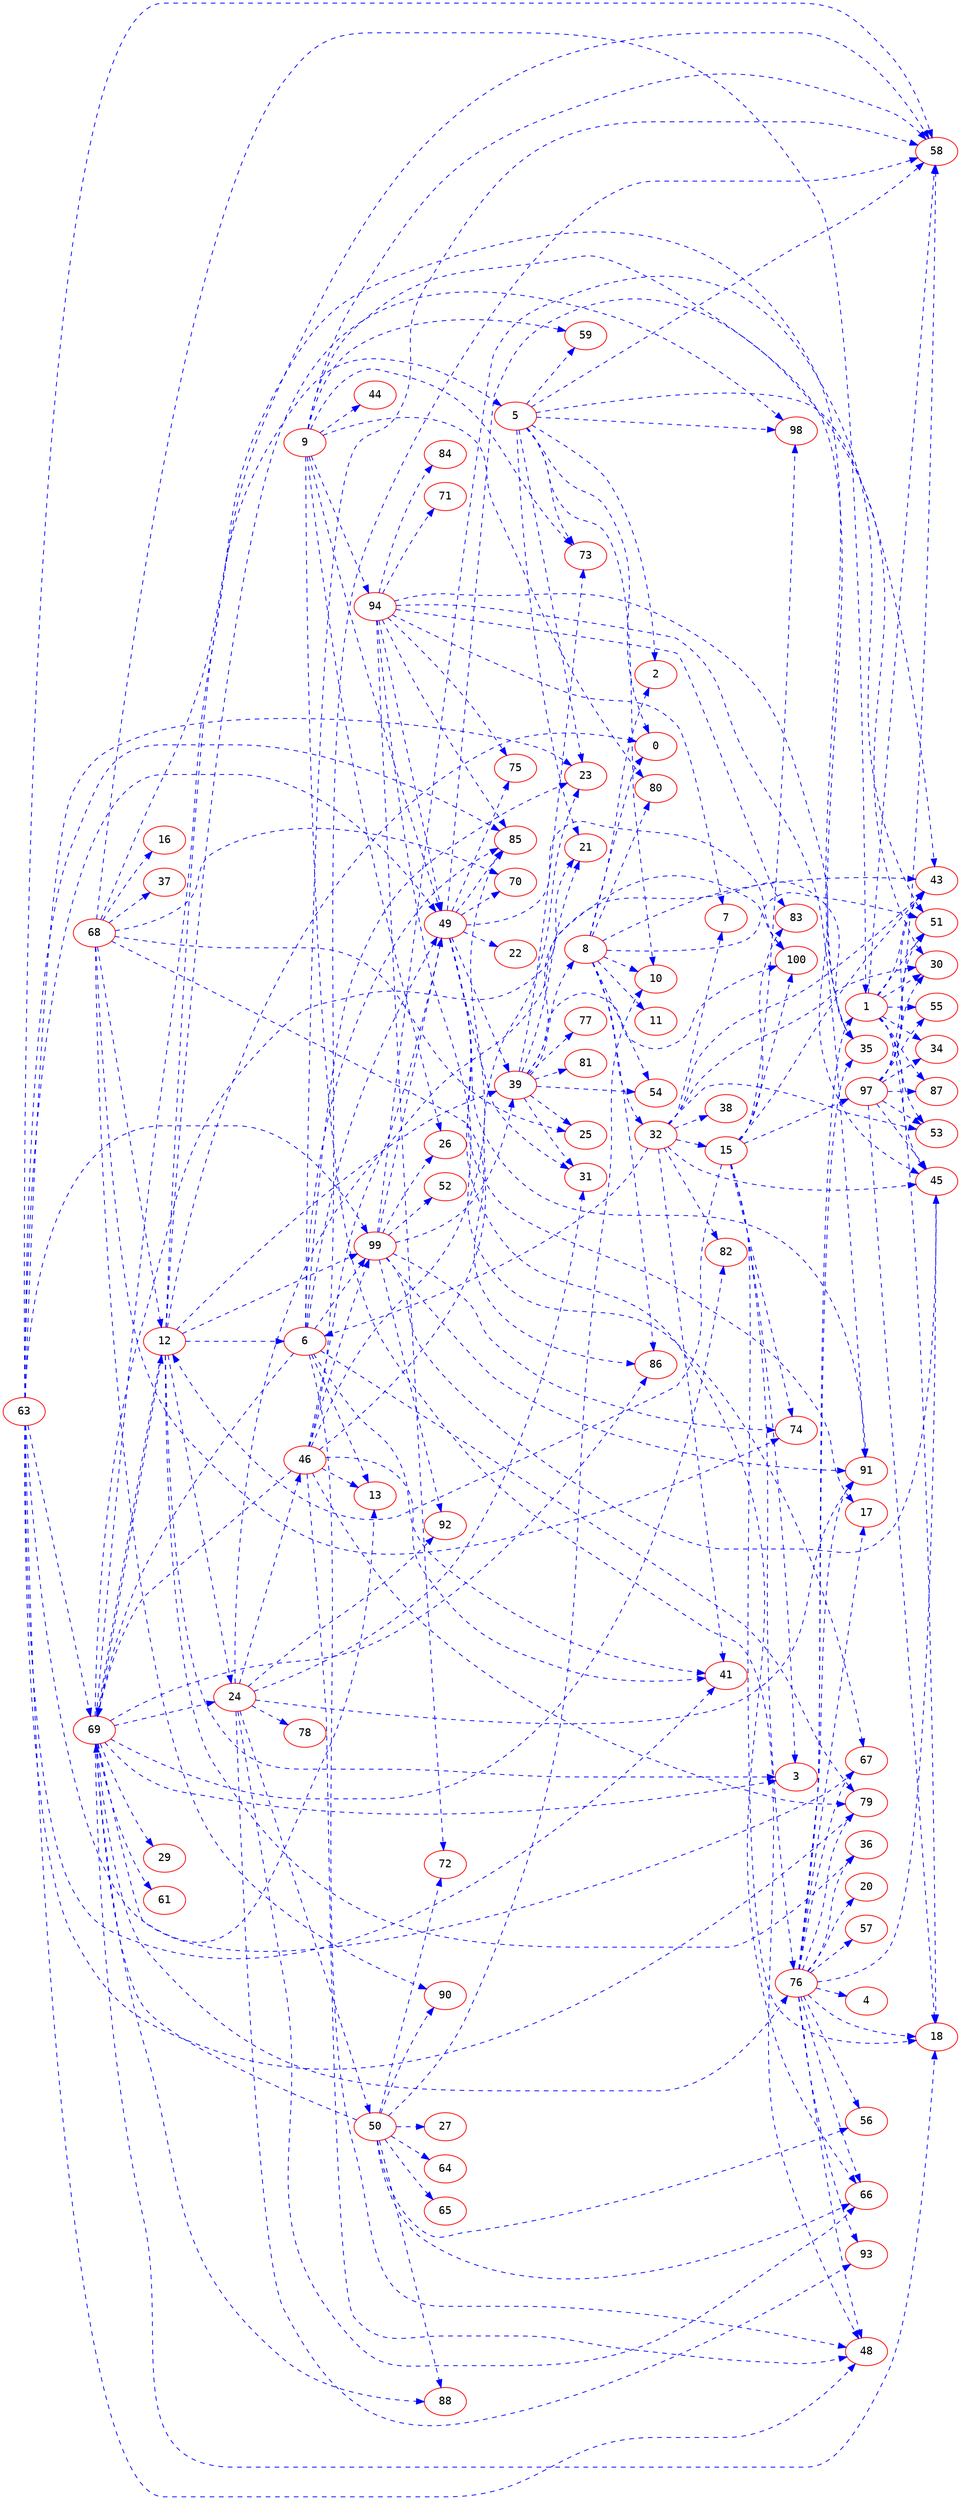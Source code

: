 digraph dumpedGraph {
		node[color=Red,fontname=Courier]
		edge[color=Blue,style=dashed]
		rankdir=LR; //Rank Direction Left to Right
		/*Total Nodes : 26 */
"1"->{"18" "30" "34" "43" "45" "51" "53" "55" "58" "87"}
"3"->{}
"5"->{"0" "2" "10" "21" "23" "43" "58" "59" "73" "98"}
"6"->{"13" "23" "41" "48" "49" "58" "69" "79" "85" "99"}
"8"->{"0" "2" "10" "11" "32" "43" "51" "54" "80" "86"}
"9"->{"26" "35" "44" "48" "49" "58" "59" "73" "80" "94"}
"12"->{"0" "3" "6" "24" "36" "39" "58" "69" "98" "99"}
"15"->{"3" "12" "18" "43" "74" "76" "83" "97" "98" "100"}
"24"->{"31" "46" "50" "66" "78" "91" "92" "93" "100"}
"32"->{"6" "7" "15" "30" "38" "41" "43" "45" "53" "82"}
"39"->{"8" "21" "25" "31" "35" "54" "73" "77" "81" "100"}
"46"->{"13" "23" "41" "48" "49" "58" "69" "79" "85" "99"}
"49"->{"17" "22" "30" "31" "39" "66" "70" "75" "85" "91" "100"}
"50"->{"10" "27" "56" "64" "65" "66" "69" "72" "88" "90"}
"53"->{}
"63"->{"13" "23" "41" "48" "49" "58" "69" "79" "85" "99"}
"68"->{"1" "5" "12" "16" "25" "37" "70" "74" "86" "90"}
"69"->{"3" "12" "18" "21" "24" "29" "35" "61" "67" "76" "82" "86" "88"}
"76"->{"1" "4" "17" "18" "20" "35" "36" "45" "48" "56" "57" "66" "67" "79" "91" "93"}
"83"->{}
"84"->{}
"87"->{}
"94"->{"7" "45" "49" "67" "71" "72" "75" "83" "84" "85" "91"}
"97"->{"18" "30" "34" "43" "45" "51" "53" "55" "58" "87"}
"99"->{"26" "39" "45" "49" "51" "52" "74" "91" "92"}
"100"->{}
}